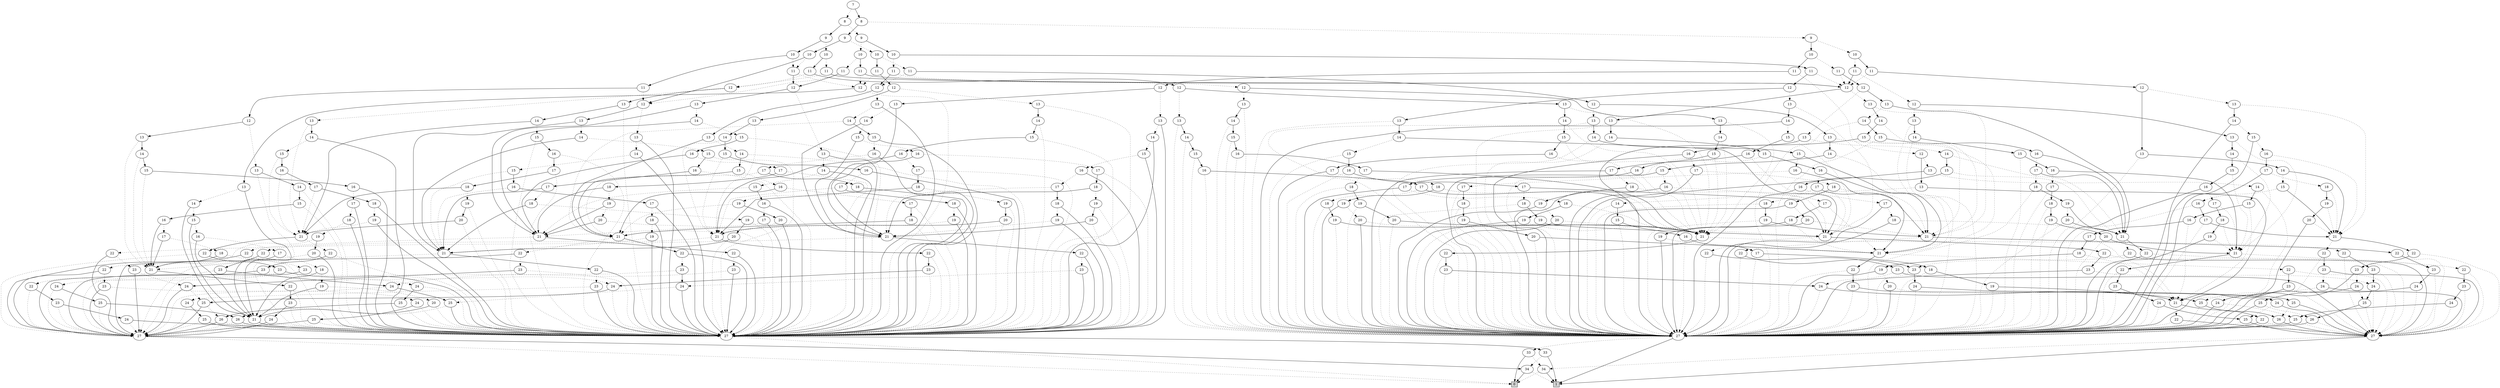digraph G {
0 [shape=box, label="0", style=filled, shape=box, height=0.3, width=0.3];
1 [shape=box, label="1", style=filled, shape=box, height=0.3, width=0.3];
62678 [label="7"];
62678 -> 62560 [style=dotted];
62678 -> 62677 [style=filled];
62560 [label="8"];
62560 -> 62539 [style=dotted];
62560 -> 62559 [style=filled];
62539 [label="9"];
62539 -> 62489 [style=dotted];
62539 -> 62538 [style=filled];
62489 [label="10"];
62489 -> 61427 [style=dotted];
62489 -> 62488 [style=filled];
61427 [label="11"];
61427 -> 61401 [style=dotted];
61427 -> 61426 [style=filled];
61401 [label="12"];
61401 -> 61392 [style=dotted];
61401 -> 61400 [style=filled];
61392 [label="13"];
61392 -> 61391 [style=dotted];
61392 -> 61375 [style=filled];
61391 [label="14"];
61391 -> 61390 [style=dotted];
61391 -> 61375 [style=filled];
61390 [label="15"];
61390 -> 61385 [style=dotted];
61390 -> 61389 [style=filled];
61385 [label="21"];
61385 -> 61380 [style=dotted];
61385 -> 61384 [style=filled];
61380 [label="22"];
61380 -> 61379 [style=dotted];
61380 -> 61376 [style=filled];
61379 [label="23"];
61379 -> 61378 [style=dotted];
61379 -> 61376 [style=filled];
61378 [label="24"];
61378 -> 61375 [style=dotted];
61378 -> 61377 [style=filled];
61375 [label="27"];
61375 -> 0 [style=dotted];
61375 -> 1198 [style=filled];
1198 [label="33"];
1198 -> 71 [style=dotted];
1198 -> 1 [style=filled];
71 [label="34"];
71 -> 1 [style=dotted];
71 -> 0 [style=filled];
61377 [label="25"];
61377 -> 61375 [style=dotted];
61377 -> 61376 [style=filled];
61376 [label="27"];
61376 -> 0 [style=dotted];
61376 -> 71 [style=filled];
61384 [label="22"];
61384 -> 61383 [style=dotted];
61384 -> 61375 [style=filled];
61383 [label="23"];
61383 -> 61382 [style=dotted];
61383 -> 61375 [style=filled];
61382 [label="24"];
61382 -> 61376 [style=dotted];
61382 -> 61381 [style=filled];
61381 [label="25"];
61381 -> 61376 [style=dotted];
61381 -> 61375 [style=filled];
61389 [label="16"];
61389 -> 61385 [style=dotted];
61389 -> 61388 [style=filled];
61388 [label="17"];
61388 -> 61387 [style=dotted];
61388 -> 61375 [style=filled];
61387 [label="18"];
61387 -> 61386 [style=dotted];
61387 -> 61375 [style=filled];
61386 [label="19"];
61386 -> 61385 [style=dotted];
61386 -> 61375 [style=filled];
61400 [label="13"];
61400 -> 61399 [style=dotted];
61400 -> 61385 [style=filled];
61399 [label="14"];
61399 -> 61398 [style=dotted];
61399 -> 61385 [style=filled];
61398 [label="15"];
61398 -> 61375 [style=dotted];
61398 -> 61397 [style=filled];
61397 [label="16"];
61397 -> 61375 [style=dotted];
61397 -> 61396 [style=filled];
61396 [label="17"];
61396 -> 61395 [style=dotted];
61396 -> 61385 [style=filled];
61395 [label="18"];
61395 -> 61394 [style=dotted];
61395 -> 61385 [style=filled];
61394 [label="19"];
61394 -> 61375 [style=dotted];
61394 -> 61393 [style=filled];
61393 [label="20"];
61393 -> 61375 [style=dotted];
61393 -> 61385 [style=filled];
61426 [label="12"];
61426 -> 61417 [style=dotted];
61426 -> 61425 [style=filled];
61417 [label="13"];
61417 -> 61416 [style=dotted];
61417 -> 61375 [style=filled];
61416 [label="14"];
61416 -> 61415 [style=dotted];
61416 -> 61375 [style=filled];
61415 [label="15"];
61415 -> 61412 [style=dotted];
61415 -> 61414 [style=filled];
61412 [label="21"];
61412 -> 61406 [style=dotted];
61412 -> 61411 [style=filled];
61406 [label="22"];
61406 -> 61405 [style=dotted];
61406 -> 61376 [style=filled];
61405 [label="23"];
61405 -> 61404 [style=dotted];
61405 -> 61376 [style=filled];
61404 [label="24"];
61404 -> 61375 [style=dotted];
61404 -> 61403 [style=filled];
61403 [label="25"];
61403 -> 61402 [style=dotted];
61403 -> 61376 [style=filled];
61402 [label="26"];
61402 -> 61375 [style=dotted];
61402 -> 61376 [style=filled];
61411 [label="22"];
61411 -> 61410 [style=dotted];
61411 -> 61375 [style=filled];
61410 [label="23"];
61410 -> 61409 [style=dotted];
61410 -> 61375 [style=filled];
61409 [label="24"];
61409 -> 61376 [style=dotted];
61409 -> 61408 [style=filled];
61408 [label="25"];
61408 -> 61407 [style=dotted];
61408 -> 61375 [style=filled];
61407 [label="26"];
61407 -> 61376 [style=dotted];
61407 -> 61375 [style=filled];
61414 [label="16"];
61414 -> 61413 [style=dotted];
61414 -> 61375 [style=filled];
61413 [label="17"];
61413 -> 61412 [style=dotted];
61413 -> 61375 [style=filled];
61425 [label="13"];
61425 -> 61424 [style=dotted];
61425 -> 61412 [style=filled];
61424 [label="14"];
61424 -> 61423 [style=dotted];
61424 -> 61412 [style=filled];
61423 [label="15"];
61423 -> 61375 [style=dotted];
61423 -> 61422 [style=filled];
61422 [label="16"];
61422 -> 61421 [style=dotted];
61422 -> 61412 [style=filled];
61421 [label="17"];
61421 -> 61375 [style=dotted];
61421 -> 61420 [style=filled];
61420 [label="18"];
61420 -> 61419 [style=dotted];
61420 -> 61412 [style=filled];
61419 [label="19"];
61419 -> 61418 [style=dotted];
61419 -> 61412 [style=filled];
61418 [label="20"];
61418 -> 61375 [style=dotted];
61418 -> 61412 [style=filled];
62488 [label="11"];
62488 -> 61437 [style=dotted];
62488 -> 62487 [style=filled];
61437 [label="12"];
61437 -> 61375 [style=dotted];
61437 -> 61436 [style=filled];
61436 [label="13"];
61436 -> 61435 [style=dotted];
61436 -> 61428 [style=filled];
61435 [label="14"];
61435 -> 61434 [style=dotted];
61435 -> 61428 [style=filled];
61434 [label="15"];
61434 -> 61433 [style=dotted];
61434 -> 61428 [style=filled];
61433 [label="16"];
61433 -> 61432 [style=dotted];
61433 -> 61428 [style=filled];
61432 [label="17"];
61432 -> 61431 [style=dotted];
61432 -> 61428 [style=filled];
61431 [label="18"];
61431 -> 61430 [style=dotted];
61431 -> 61428 [style=filled];
61430 [label="19"];
61430 -> 61429 [style=dotted];
61430 -> 61428 [style=filled];
61429 [label="20"];
61429 -> 61375 [style=dotted];
61429 -> 61428 [style=filled];
61428 [label="21"];
61428 -> 61376 [style=dotted];
61428 -> 61375 [style=filled];
62487 [label="12"];
62487 -> 62479 [style=dotted];
62487 -> 62486 [style=filled];
62479 [label="13"];
62479 -> 62471 [style=dotted];
62479 -> 62478 [style=filled];
62471 [label="21"];
62471 -> 62465 [style=dotted];
62471 -> 62470 [style=filled];
62465 [label="22"];
62465 -> 62459 [style=dotted];
62465 -> 62464 [style=filled];
62459 [label="27"];
62459 -> 1194 [style=dotted];
62459 -> 1 [style=filled];
1194 [label="33"];
1194 -> 70 [style=dotted];
1194 -> 0 [style=filled];
70 [label="34"];
70 -> 0 [style=dotted];
70 -> 1 [style=filled];
62464 [label="23"];
62464 -> 62459 [style=dotted];
62464 -> 62463 [style=filled];
62463 [label="24"];
62463 -> 62459 [style=dotted];
62463 -> 62462 [style=filled];
62462 [label="25"];
62462 -> 62461 [style=dotted];
62462 -> 62460 [style=filled];
62461 [label="26"];
62461 -> 62459 [style=dotted];
62461 -> 62460 [style=filled];
62460 [label="27"];
62460 -> 70 [style=dotted];
62460 -> 1 [style=filled];
62470 [label="22"];
62470 -> 62460 [style=dotted];
62470 -> 62469 [style=filled];
62469 [label="23"];
62469 -> 62460 [style=dotted];
62469 -> 62468 [style=filled];
62468 [label="24"];
62468 -> 62460 [style=dotted];
62468 -> 62467 [style=filled];
62467 [label="25"];
62467 -> 62466 [style=dotted];
62467 -> 62459 [style=filled];
62466 [label="26"];
62466 -> 62460 [style=dotted];
62466 -> 62459 [style=filled];
62478 [label="14"];
62478 -> 62471 [style=dotted];
62478 -> 62477 [style=filled];
62477 [label="15"];
62477 -> 62471 [style=dotted];
62477 -> 62476 [style=filled];
62476 [label="16"];
62476 -> 62475 [style=dotted];
62476 -> 62459 [style=filled];
62475 [label="17"];
62475 -> 62474 [style=dotted];
62475 -> 62459 [style=filled];
62474 [label="18"];
62474 -> 62471 [style=dotted];
62474 -> 62473 [style=filled];
62473 [label="19"];
62473 -> 62472 [style=dotted];
62473 -> 62459 [style=filled];
62472 [label="20"];
62472 -> 62471 [style=dotted];
62472 -> 62459 [style=filled];
62486 [label="13"];
62486 -> 62459 [style=dotted];
62486 -> 62485 [style=filled];
62485 [label="14"];
62485 -> 62459 [style=dotted];
62485 -> 62484 [style=filled];
62484 [label="15"];
62484 -> 62459 [style=dotted];
62484 -> 62483 [style=filled];
62483 [label="16"];
62483 -> 62482 [style=dotted];
62483 -> 62471 [style=filled];
62482 [label="17"];
62482 -> 62481 [style=dotted];
62482 -> 62471 [style=filled];
62481 [label="18"];
62481 -> 62459 [style=dotted];
62481 -> 62480 [style=filled];
62480 [label="19"];
62480 -> 62459 [style=dotted];
62480 -> 62471 [style=filled];
62538 [label="10"];
62538 -> 62515 [style=dotted];
62538 -> 62537 [style=filled];
62515 [label="11"];
62515 -> 62514 [style=dotted];
62515 -> 61519 [style=filled];
62514 [label="12"];
62514 -> 62506 [style=dotted];
62514 -> 62513 [style=filled];
62506 [label="13"];
62506 -> 62459 [style=dotted];
62506 -> 62505 [style=filled];
62505 [label="14"];
62505 -> 62459 [style=dotted];
62505 -> 62504 [style=filled];
62504 [label="15"];
62504 -> 62459 [style=dotted];
62504 -> 62503 [style=filled];
62503 [label="16"];
62503 -> 62459 [style=dotted];
62503 -> 62502 [style=filled];
62502 [label="17"];
62502 -> 62501 [style=dotted];
62502 -> 62498 [style=filled];
62501 [label="18"];
62501 -> 62459 [style=dotted];
62501 -> 62500 [style=filled];
62500 [label="19"];
62500 -> 62459 [style=dotted];
62500 -> 62499 [style=filled];
62499 [label="20"];
62499 -> 62459 [style=dotted];
62499 -> 62498 [style=filled];
62498 [label="21"];
62498 -> 62493 [style=dotted];
62498 -> 62497 [style=filled];
62493 [label="22"];
62493 -> 62460 [style=dotted];
62493 -> 62492 [style=filled];
62492 [label="23"];
62492 -> 62460 [style=dotted];
62492 -> 62491 [style=filled];
62491 [label="24"];
62491 -> 62460 [style=dotted];
62491 -> 62490 [style=filled];
62490 [label="25"];
62490 -> 62460 [style=dotted];
62490 -> 62466 [style=filled];
62497 [label="22"];
62497 -> 62459 [style=dotted];
62497 -> 62496 [style=filled];
62496 [label="23"];
62496 -> 62459 [style=dotted];
62496 -> 62495 [style=filled];
62495 [label="24"];
62495 -> 62459 [style=dotted];
62495 -> 62494 [style=filled];
62494 [label="25"];
62494 -> 62459 [style=dotted];
62494 -> 62461 [style=filled];
62513 [label="13"];
62513 -> 62498 [style=dotted];
62513 -> 62512 [style=filled];
62512 [label="14"];
62512 -> 62498 [style=dotted];
62512 -> 62511 [style=filled];
62511 [label="15"];
62511 -> 62498 [style=dotted];
62511 -> 62510 [style=filled];
62510 [label="16"];
62510 -> 62498 [style=dotted];
62510 -> 62509 [style=filled];
62509 [label="17"];
62509 -> 62508 [style=dotted];
62509 -> 62459 [style=filled];
62508 [label="18"];
62508 -> 62498 [style=dotted];
62508 -> 62507 [style=filled];
62507 [label="19"];
62507 -> 62498 [style=dotted];
62507 -> 62459 [style=filled];
61519 [label="12"];
61519 -> 61512 [style=dotted];
61519 -> 61518 [style=filled];
61512 [label="13"];
61512 -> 61511 [style=dotted];
61512 -> 61375 [style=filled];
61511 [label="14"];
61511 -> 61504 [style=dotted];
61511 -> 61510 [style=filled];
61504 [label="21"];
61504 -> 61500 [style=dotted];
61504 -> 61503 [style=filled];
61500 [label="22"];
61500 -> 61499 [style=dotted];
61500 -> 61376 [style=filled];
61499 [label="23"];
61499 -> 61375 [style=dotted];
61499 -> 61498 [style=filled];
61498 [label="24"];
61498 -> 61403 [style=dotted];
61498 -> 61376 [style=filled];
61503 [label="22"];
61503 -> 61502 [style=dotted];
61503 -> 61375 [style=filled];
61502 [label="23"];
61502 -> 61376 [style=dotted];
61502 -> 61501 [style=filled];
61501 [label="24"];
61501 -> 61408 [style=dotted];
61501 -> 61375 [style=filled];
61510 [label="15"];
61510 -> 61509 [style=dotted];
61510 -> 61375 [style=filled];
61509 [label="16"];
61509 -> 61508 [style=dotted];
61509 -> 61375 [style=filled];
61508 [label="17"];
61508 -> 61504 [style=dotted];
61508 -> 61507 [style=filled];
61507 [label="18"];
61507 -> 61506 [style=dotted];
61507 -> 61375 [style=filled];
61506 [label="19"];
61506 -> 61504 [style=dotted];
61506 -> 61505 [style=filled];
61505 [label="20"];
61505 -> 61504 [style=dotted];
61505 -> 61375 [style=filled];
61518 [label="13"];
61518 -> 61517 [style=dotted];
61518 -> 61504 [style=filled];
61517 [label="14"];
61517 -> 61375 [style=dotted];
61517 -> 61516 [style=filled];
61516 [label="15"];
61516 -> 61515 [style=dotted];
61516 -> 61504 [style=filled];
61515 [label="16"];
61515 -> 61514 [style=dotted];
61515 -> 61504 [style=filled];
61514 [label="17"];
61514 -> 61375 [style=dotted];
61514 -> 61513 [style=filled];
61513 [label="18"];
61513 -> 61375 [style=dotted];
61513 -> 61504 [style=filled];
62537 [label="11"];
62537 -> 62487 [style=dotted];
62537 -> 62536 [style=filled];
62536 [label="12"];
62536 -> 62528 [style=dotted];
62536 -> 62535 [style=filled];
62528 [label="13"];
62528 -> 62520 [style=dotted];
62528 -> 62527 [style=filled];
62520 [label="21"];
62520 -> 62517 [style=dotted];
62520 -> 62519 [style=filled];
62517 [label="22"];
62517 -> 62459 [style=dotted];
62517 -> 62516 [style=filled];
62516 [label="23"];
62516 -> 62495 [style=dotted];
62516 -> 62460 [style=filled];
62519 [label="22"];
62519 -> 62460 [style=dotted];
62519 -> 62518 [style=filled];
62518 [label="23"];
62518 -> 62491 [style=dotted];
62518 -> 62459 [style=filled];
62527 [label="14"];
62527 -> 62526 [style=dotted];
62527 -> 62459 [style=filled];
62526 [label="15"];
62526 -> 62520 [style=dotted];
62526 -> 62525 [style=filled];
62525 [label="16"];
62525 -> 62520 [style=dotted];
62525 -> 62524 [style=filled];
62524 [label="17"];
62524 -> 62523 [style=dotted];
62524 -> 62459 [style=filled];
62523 [label="18"];
62523 -> 62520 [style=dotted];
62523 -> 62522 [style=filled];
62522 [label="19"];
62522 -> 62521 [style=dotted];
62522 -> 62459 [style=filled];
62521 [label="20"];
62521 -> 62520 [style=dotted];
62521 -> 62459 [style=filled];
62535 [label="13"];
62535 -> 62459 [style=dotted];
62535 -> 62534 [style=filled];
62534 [label="14"];
62534 -> 62533 [style=dotted];
62534 -> 62520 [style=filled];
62533 [label="15"];
62533 -> 62459 [style=dotted];
62533 -> 62532 [style=filled];
62532 [label="16"];
62532 -> 62459 [style=dotted];
62532 -> 62531 [style=filled];
62531 [label="17"];
62531 -> 62530 [style=dotted];
62531 -> 62520 [style=filled];
62530 [label="18"];
62530 -> 62459 [style=dotted];
62530 -> 62529 [style=filled];
62529 [label="19"];
62529 -> 62459 [style=dotted];
62529 -> 62520 [style=filled];
62559 [label="9"];
62559 -> 62558 [style=dotted];
62559 -> 61622 [style=filled];
62558 [label="10"];
62558 -> 62540 [style=dotted];
62558 -> 62557 [style=filled];
62540 [label="11"];
62540 -> 61573 [style=dotted];
62540 -> 62487 [style=filled];
61573 [label="12"];
61573 -> 61564 [style=dotted];
61573 -> 61572 [style=filled];
61564 [label="13"];
61564 -> 61557 [style=dotted];
61564 -> 61563 [style=filled];
61557 [label="21"];
61557 -> 61552 [style=dotted];
61557 -> 61556 [style=filled];
61552 [label="22"];
61552 -> 61375 [style=dotted];
61552 -> 61551 [style=filled];
61551 [label="23"];
61551 -> 61550 [style=dotted];
61551 -> 61376 [style=filled];
61550 [label="24"];
61550 -> 61375 [style=dotted];
61550 -> 61549 [style=filled];
61549 [label="25"];
61549 -> 61375 [style=dotted];
61549 -> 61402 [style=filled];
61556 [label="22"];
61556 -> 61376 [style=dotted];
61556 -> 61555 [style=filled];
61555 [label="23"];
61555 -> 61554 [style=dotted];
61555 -> 61375 [style=filled];
61554 [label="24"];
61554 -> 61376 [style=dotted];
61554 -> 61553 [style=filled];
61553 [label="25"];
61553 -> 61376 [style=dotted];
61553 -> 61407 [style=filled];
61563 [label="14"];
61563 -> 61562 [style=dotted];
61563 -> 61375 [style=filled];
61562 [label="15"];
61562 -> 61557 [style=dotted];
61562 -> 61561 [style=filled];
61561 [label="16"];
61561 -> 61557 [style=dotted];
61561 -> 61560 [style=filled];
61560 [label="17"];
61560 -> 61557 [style=dotted];
61560 -> 61559 [style=filled];
61559 [label="18"];
61559 -> 61558 [style=dotted];
61559 -> 61375 [style=filled];
61558 [label="19"];
61558 -> 61557 [style=dotted];
61558 -> 61375 [style=filled];
61572 [label="13"];
61572 -> 61375 [style=dotted];
61572 -> 61571 [style=filled];
61571 [label="14"];
61571 -> 61570 [style=dotted];
61571 -> 61557 [style=filled];
61570 [label="15"];
61570 -> 61375 [style=dotted];
61570 -> 61569 [style=filled];
61569 [label="16"];
61569 -> 61375 [style=dotted];
61569 -> 61568 [style=filled];
61568 [label="17"];
61568 -> 61375 [style=dotted];
61568 -> 61567 [style=filled];
61567 [label="18"];
61567 -> 61566 [style=dotted];
61567 -> 61557 [style=filled];
61566 [label="19"];
61566 -> 61375 [style=dotted];
61566 -> 61565 [style=filled];
61565 [label="20"];
61565 -> 61375 [style=dotted];
61565 -> 61557 [style=filled];
62557 [label="11"];
62557 -> 61573 [style=dotted];
62557 -> 62556 [style=filled];
62556 [label="12"];
62556 -> 62547 [style=dotted];
62556 -> 62555 [style=filled];
62547 [label="13"];
62547 -> 62459 [style=dotted];
62547 -> 62546 [style=filled];
62546 [label="14"];
62546 -> 62459 [style=dotted];
62546 -> 62545 [style=filled];
62545 [label="15"];
62545 -> 62459 [style=dotted];
62545 -> 62544 [style=filled];
62544 [label="16"];
62544 -> 62459 [style=dotted];
62544 -> 62543 [style=filled];
62543 [label="17"];
62543 -> 62542 [style=dotted];
62543 -> 62498 [style=filled];
62542 [label="18"];
62542 -> 62459 [style=dotted];
62542 -> 62541 [style=filled];
62541 [label="19"];
62541 -> 62459 [style=dotted];
62541 -> 62498 [style=filled];
62555 [label="13"];
62555 -> 62498 [style=dotted];
62555 -> 62554 [style=filled];
62554 [label="14"];
62554 -> 62498 [style=dotted];
62554 -> 62553 [style=filled];
62553 [label="15"];
62553 -> 62498 [style=dotted];
62553 -> 62552 [style=filled];
62552 [label="16"];
62552 -> 62498 [style=dotted];
62552 -> 62551 [style=filled];
62551 [label="17"];
62551 -> 62550 [style=dotted];
62551 -> 62459 [style=filled];
62550 [label="18"];
62550 -> 62498 [style=dotted];
62550 -> 62549 [style=filled];
62549 [label="19"];
62549 -> 62548 [style=dotted];
62549 -> 62459 [style=filled];
62548 [label="20"];
62548 -> 62498 [style=dotted];
62548 -> 62459 [style=filled];
61622 [label="10"];
61622 -> 61598 [style=dotted];
61622 -> 61621 [style=filled];
61598 [label="11"];
61598 -> 61437 [style=dotted];
61598 -> 61426 [style=filled];
61621 [label="11"];
61621 -> 61401 [style=dotted];
61621 -> 61620 [style=filled];
61620 [label="12"];
61620 -> 61611 [style=dotted];
61620 -> 61619 [style=filled];
61611 [label="13"];
61611 -> 61375 [style=dotted];
61611 -> 61610 [style=filled];
61610 [label="14"];
61610 -> 61375 [style=dotted];
61610 -> 61609 [style=filled];
61609 [label="15"];
61609 -> 61375 [style=dotted];
61609 -> 61608 [style=filled];
61608 [label="16"];
61608 -> 61607 [style=dotted];
61608 -> 61605 [style=filled];
61607 [label="17"];
61607 -> 61606 [style=dotted];
61607 -> 61605 [style=filled];
61606 [label="18"];
61606 -> 61375 [style=dotted];
61606 -> 61605 [style=filled];
61605 [label="21"];
61605 -> 61601 [style=dotted];
61605 -> 61604 [style=filled];
61601 [label="22"];
61601 -> 61376 [style=dotted];
61601 -> 61600 [style=filled];
61600 [label="23"];
61600 -> 61376 [style=dotted];
61600 -> 61599 [style=filled];
61599 [label="24"];
61599 -> 61376 [style=dotted];
61599 -> 61375 [style=filled];
61604 [label="22"];
61604 -> 61375 [style=dotted];
61604 -> 61603 [style=filled];
61603 [label="23"];
61603 -> 61375 [style=dotted];
61603 -> 61602 [style=filled];
61602 [label="24"];
61602 -> 61375 [style=dotted];
61602 -> 61376 [style=filled];
61619 [label="13"];
61619 -> 61605 [style=dotted];
61619 -> 61618 [style=filled];
61618 [label="14"];
61618 -> 61605 [style=dotted];
61618 -> 61617 [style=filled];
61617 [label="15"];
61617 -> 61605 [style=dotted];
61617 -> 61616 [style=filled];
61616 [label="16"];
61616 -> 61615 [style=dotted];
61616 -> 61375 [style=filled];
61615 [label="17"];
61615 -> 61614 [style=dotted];
61615 -> 61375 [style=filled];
61614 [label="18"];
61614 -> 61613 [style=dotted];
61614 -> 61375 [style=filled];
61613 [label="19"];
61613 -> 61605 [style=dotted];
61613 -> 61612 [style=filled];
61612 [label="20"];
61612 -> 61605 [style=dotted];
61612 -> 61375 [style=filled];
62677 [label="8"];
62677 -> 62650 [style=dotted];
62677 -> 62676 [style=filled];
62650 [label="9"];
62650 -> 62609 [style=dotted];
62650 -> 62649 [style=filled];
62609 [label="10"];
62609 -> 62586 [style=dotted];
62609 -> 62608 [style=filled];
62586 [label="11"];
62586 -> 62585 [style=dotted];
62586 -> 62487 [style=filled];
62585 [label="12"];
62585 -> 62577 [style=dotted];
62585 -> 62584 [style=filled];
62577 [label="13"];
62577 -> 62459 [style=dotted];
62577 -> 62576 [style=filled];
62576 [label="14"];
62576 -> 62459 [style=dotted];
62576 -> 62575 [style=filled];
62575 [label="15"];
62575 -> 62459 [style=dotted];
62575 -> 62574 [style=filled];
62574 [label="16"];
62574 -> 62573 [style=dotted];
62574 -> 62569 [style=filled];
62573 [label="17"];
62573 -> 62459 [style=dotted];
62573 -> 62572 [style=filled];
62572 [label="18"];
62572 -> 62459 [style=dotted];
62572 -> 62571 [style=filled];
62571 [label="19"];
62571 -> 62459 [style=dotted];
62571 -> 62570 [style=filled];
62570 [label="20"];
62570 -> 62459 [style=dotted];
62570 -> 62569 [style=filled];
62569 [label="21"];
62569 -> 62564 [style=dotted];
62569 -> 62568 [style=filled];
62564 [label="22"];
62564 -> 62460 [style=dotted];
62564 -> 62563 [style=filled];
62563 [label="23"];
62563 -> 62460 [style=dotted];
62563 -> 62562 [style=filled];
62562 [label="24"];
62562 -> 62460 [style=dotted];
62562 -> 62561 [style=filled];
62561 [label="25"];
62561 -> 62460 [style=dotted];
62561 -> 62459 [style=filled];
62568 [label="22"];
62568 -> 62459 [style=dotted];
62568 -> 62567 [style=filled];
62567 [label="23"];
62567 -> 62459 [style=dotted];
62567 -> 62566 [style=filled];
62566 [label="24"];
62566 -> 62459 [style=dotted];
62566 -> 62565 [style=filled];
62565 [label="25"];
62565 -> 62459 [style=dotted];
62565 -> 62460 [style=filled];
62584 [label="13"];
62584 -> 62569 [style=dotted];
62584 -> 62583 [style=filled];
62583 [label="14"];
62583 -> 62569 [style=dotted];
62583 -> 62582 [style=filled];
62582 [label="15"];
62582 -> 62569 [style=dotted];
62582 -> 62581 [style=filled];
62581 [label="16"];
62581 -> 62580 [style=dotted];
62581 -> 62459 [style=filled];
62580 [label="17"];
62580 -> 62569 [style=dotted];
62580 -> 62579 [style=filled];
62579 [label="18"];
62579 -> 62569 [style=dotted];
62579 -> 62578 [style=filled];
62578 [label="19"];
62578 -> 62569 [style=dotted];
62578 -> 62459 [style=filled];
62608 [label="11"];
62608 -> 62487 [style=dotted];
62608 -> 62607 [style=filled];
62607 [label="12"];
62607 -> 62601 [style=dotted];
62607 -> 62606 [style=filled];
62601 [label="13"];
62601 -> 62593 [style=dotted];
62601 -> 62600 [style=filled];
62593 [label="21"];
62593 -> 62589 [style=dotted];
62593 -> 62592 [style=filled];
62589 [label="22"];
62589 -> 62459 [style=dotted];
62589 -> 62588 [style=filled];
62588 [label="23"];
62588 -> 62587 [style=dotted];
62588 -> 62460 [style=filled];
62587 [label="24"];
62587 -> 62494 [style=dotted];
62587 -> 62460 [style=filled];
62592 [label="22"];
62592 -> 62460 [style=dotted];
62592 -> 62591 [style=filled];
62591 [label="23"];
62591 -> 62590 [style=dotted];
62591 -> 62459 [style=filled];
62590 [label="24"];
62590 -> 62490 [style=dotted];
62590 -> 62459 [style=filled];
62600 [label="14"];
62600 -> 62599 [style=dotted];
62600 -> 62459 [style=filled];
62599 [label="15"];
62599 -> 62598 [style=dotted];
62599 -> 62459 [style=filled];
62598 [label="16"];
62598 -> 62593 [style=dotted];
62598 -> 62597 [style=filled];
62597 [label="17"];
62597 -> 62596 [style=dotted];
62597 -> 62459 [style=filled];
62596 [label="18"];
62596 -> 62593 [style=dotted];
62596 -> 62595 [style=filled];
62595 [label="19"];
62595 -> 62593 [style=dotted];
62595 -> 62594 [style=filled];
62594 [label="20"];
62594 -> 62593 [style=dotted];
62594 -> 62459 [style=filled];
62606 [label="13"];
62606 -> 62459 [style=dotted];
62606 -> 62605 [style=filled];
62605 [label="14"];
62605 -> 62604 [style=dotted];
62605 -> 62593 [style=filled];
62604 [label="15"];
62604 -> 62603 [style=dotted];
62604 -> 62593 [style=filled];
62603 [label="16"];
62603 -> 62459 [style=dotted];
62603 -> 62602 [style=filled];
62602 [label="17"];
62602 -> 62459 [style=dotted];
62602 -> 62593 [style=filled];
62649 [label="10"];
62649 -> 62628 [style=dotted];
62649 -> 62648 [style=filled];
62628 [label="11"];
62628 -> 62487 [style=dotted];
62628 -> 62627 [style=filled];
62627 [label="12"];
62627 -> 62618 [style=dotted];
62627 -> 62626 [style=filled];
62618 [label="13"];
62618 -> 62617 [style=dotted];
62618 -> 62459 [style=filled];
62617 [label="14"];
62617 -> 62612 [style=dotted];
62617 -> 62616 [style=filled];
62612 [label="21"];
62612 -> 62610 [style=dotted];
62612 -> 62611 [style=filled];
62610 [label="22"];
62610 -> 62464 [style=dotted];
62610 -> 62460 [style=filled];
62611 [label="22"];
62611 -> 62469 [style=dotted];
62611 -> 62459 [style=filled];
62616 [label="15"];
62616 -> 62612 [style=dotted];
62616 -> 62615 [style=filled];
62615 [label="16"];
62615 -> 62614 [style=dotted];
62615 -> 62459 [style=filled];
62614 [label="17"];
62614 -> 62613 [style=dotted];
62614 -> 62459 [style=filled];
62613 [label="18"];
62613 -> 62612 [style=dotted];
62613 -> 62459 [style=filled];
62626 [label="13"];
62626 -> 62625 [style=dotted];
62626 -> 62612 [style=filled];
62625 [label="14"];
62625 -> 62459 [style=dotted];
62625 -> 62624 [style=filled];
62624 [label="15"];
62624 -> 62459 [style=dotted];
62624 -> 62623 [style=filled];
62623 [label="16"];
62623 -> 62622 [style=dotted];
62623 -> 62612 [style=filled];
62622 [label="17"];
62622 -> 62621 [style=dotted];
62622 -> 62612 [style=filled];
62621 [label="18"];
62621 -> 62459 [style=dotted];
62621 -> 62620 [style=filled];
62620 [label="19"];
62620 -> 62619 [style=dotted];
62620 -> 62612 [style=filled];
62619 [label="20"];
62619 -> 62459 [style=dotted];
62619 -> 62612 [style=filled];
62648 [label="11"];
62648 -> 62647 [style=dotted];
62648 -> 61752 [style=filled];
62647 [label="12"];
62647 -> 62639 [style=dotted];
62647 -> 62646 [style=filled];
62639 [label="13"];
62639 -> 62638 [style=dotted];
62639 -> 62459 [style=filled];
62638 [label="14"];
62638 -> 62631 [style=dotted];
62638 -> 62637 [style=filled];
62631 [label="21"];
62631 -> 62629 [style=dotted];
62631 -> 62630 [style=filled];
62629 [label="22"];
62629 -> 62459 [style=dotted];
62629 -> 62460 [style=filled];
62630 [label="22"];
62630 -> 62460 [style=dotted];
62630 -> 62459 [style=filled];
62637 [label="15"];
62637 -> 62631 [style=dotted];
62637 -> 62636 [style=filled];
62636 [label="16"];
62636 -> 62631 [style=dotted];
62636 -> 62635 [style=filled];
62635 [label="17"];
62635 -> 62631 [style=dotted];
62635 -> 62634 [style=filled];
62634 [label="18"];
62634 -> 62631 [style=dotted];
62634 -> 62633 [style=filled];
62633 [label="19"];
62633 -> 62632 [style=dotted];
62633 -> 62459 [style=filled];
62632 [label="20"];
62632 -> 62631 [style=dotted];
62632 -> 62459 [style=filled];
62646 [label="13"];
62646 -> 62645 [style=dotted];
62646 -> 62631 [style=filled];
62645 [label="14"];
62645 -> 62459 [style=dotted];
62645 -> 62644 [style=filled];
62644 [label="15"];
62644 -> 62459 [style=dotted];
62644 -> 62643 [style=filled];
62643 [label="16"];
62643 -> 62459 [style=dotted];
62643 -> 62642 [style=filled];
62642 [label="17"];
62642 -> 62459 [style=dotted];
62642 -> 62641 [style=filled];
62641 [label="18"];
62641 -> 62459 [style=dotted];
62641 -> 62640 [style=filled];
62640 [label="19"];
62640 -> 62459 [style=dotted];
62640 -> 62631 [style=filled];
61752 [label="12"];
61752 -> 61743 [style=dotted];
61752 -> 61751 [style=filled];
61743 [label="13"];
61743 -> 61742 [style=dotted];
61743 -> 61375 [style=filled];
61742 [label="14"];
61742 -> 61741 [style=dotted];
61742 -> 61375 [style=filled];
61741 [label="15"];
61741 -> 61740 [style=dotted];
61741 -> 61375 [style=filled];
61740 [label="16"];
61740 -> 61739 [style=dotted];
61740 -> 61375 [style=filled];
61739 [label="17"];
61739 -> 61736 [style=dotted];
61739 -> 61738 [style=filled];
61736 [label="21"];
61736 -> 61733 [style=dotted];
61736 -> 61735 [style=filled];
61733 [label="22"];
61733 -> 61732 [style=dotted];
61733 -> 61376 [style=filled];
61732 [label="23"];
61732 -> 61498 [style=dotted];
61732 -> 61376 [style=filled];
61735 [label="22"];
61735 -> 61734 [style=dotted];
61735 -> 61375 [style=filled];
61734 [label="23"];
61734 -> 61501 [style=dotted];
61734 -> 61375 [style=filled];
61738 [label="18"];
61738 -> 61737 [style=dotted];
61738 -> 61375 [style=filled];
61737 [label="19"];
61737 -> 61736 [style=dotted];
61737 -> 61375 [style=filled];
61751 [label="13"];
61751 -> 61750 [style=dotted];
61751 -> 61736 [style=filled];
61750 [label="14"];
61750 -> 61749 [style=dotted];
61750 -> 61736 [style=filled];
61749 [label="15"];
61749 -> 61748 [style=dotted];
61749 -> 61736 [style=filled];
61748 [label="16"];
61748 -> 61747 [style=dotted];
61748 -> 61736 [style=filled];
61747 [label="17"];
61747 -> 61375 [style=dotted];
61747 -> 61746 [style=filled];
61746 [label="18"];
61746 -> 61745 [style=dotted];
61746 -> 61736 [style=filled];
61745 [label="19"];
61745 -> 61375 [style=dotted];
61745 -> 61744 [style=filled];
61744 [label="20"];
61744 -> 61375 [style=dotted];
61744 -> 61736 [style=filled];
62676 [label="9"];
62676 -> 62675 [style=dotted];
62676 -> 61803 [style=filled];
62675 [label="10"];
62675 -> 62674 [style=dotted];
62675 -> 61801 [style=filled];
62674 [label="11"];
62674 -> 61519 [style=dotted];
62674 -> 62673 [style=filled];
62673 [label="12"];
62673 -> 62665 [style=dotted];
62673 -> 62672 [style=filled];
62665 [label="13"];
62665 -> 62459 [style=dotted];
62665 -> 62664 [style=filled];
62664 [label="14"];
62664 -> 62459 [style=dotted];
62664 -> 62663 [style=filled];
62663 [label="15"];
62663 -> 62662 [style=dotted];
62663 -> 62657 [style=filled];
62662 [label="16"];
62662 -> 62661 [style=dotted];
62662 -> 62657 [style=filled];
62661 [label="17"];
62661 -> 62459 [style=dotted];
62661 -> 62660 [style=filled];
62660 [label="18"];
62660 -> 62459 [style=dotted];
62660 -> 62659 [style=filled];
62659 [label="19"];
62659 -> 62459 [style=dotted];
62659 -> 62658 [style=filled];
62658 [label="20"];
62658 -> 62459 [style=dotted];
62658 -> 62657 [style=filled];
62657 [label="21"];
62657 -> 62653 [style=dotted];
62657 -> 62656 [style=filled];
62653 [label="22"];
62653 -> 62460 [style=dotted];
62653 -> 62652 [style=filled];
62652 [label="23"];
62652 -> 62460 [style=dotted];
62652 -> 62651 [style=filled];
62651 [label="24"];
62651 -> 62561 [style=dotted];
62651 -> 62459 [style=filled];
62656 [label="22"];
62656 -> 62459 [style=dotted];
62656 -> 62655 [style=filled];
62655 [label="23"];
62655 -> 62459 [style=dotted];
62655 -> 62654 [style=filled];
62654 [label="24"];
62654 -> 62565 [style=dotted];
62654 -> 62460 [style=filled];
62672 [label="13"];
62672 -> 62657 [style=dotted];
62672 -> 62671 [style=filled];
62671 [label="14"];
62671 -> 62657 [style=dotted];
62671 -> 62670 [style=filled];
62670 [label="15"];
62670 -> 62669 [style=dotted];
62670 -> 62459 [style=filled];
62669 [label="16"];
62669 -> 62668 [style=dotted];
62669 -> 62459 [style=filled];
62668 [label="17"];
62668 -> 62657 [style=dotted];
62668 -> 62667 [style=filled];
62667 [label="18"];
62667 -> 62657 [style=dotted];
62667 -> 62666 [style=filled];
62666 [label="19"];
62666 -> 62657 [style=dotted];
62666 -> 62459 [style=filled];
61801 [label="11"];
61801 -> 61437 [style=dotted];
61801 -> 61800 [style=filled];
61800 [label="12"];
61800 -> 61792 [style=dotted];
61800 -> 61799 [style=filled];
61792 [label="13"];
61792 -> 61375 [style=dotted];
61792 -> 61791 [style=filled];
61791 [label="14"];
61791 -> 61375 [style=dotted];
61791 -> 61790 [style=filled];
61790 [label="15"];
61790 -> 61375 [style=dotted];
61790 -> 61789 [style=filled];
61789 [label="16"];
61789 -> 61788 [style=dotted];
61789 -> 61784 [style=filled];
61788 [label="17"];
61788 -> 61375 [style=dotted];
61788 -> 61787 [style=filled];
61787 [label="18"];
61787 -> 61786 [style=dotted];
61787 -> 61784 [style=filled];
61786 [label="19"];
61786 -> 61375 [style=dotted];
61786 -> 61785 [style=filled];
61785 [label="20"];
61785 -> 61375 [style=dotted];
61785 -> 61784 [style=filled];
61784 [label="21"];
61784 -> 61781 [style=dotted];
61784 -> 61783 [style=filled];
61781 [label="22"];
61781 -> 61376 [style=dotted];
61781 -> 61780 [style=filled];
61780 [label="23"];
61780 -> 61376 [style=dotted];
61780 -> 61409 [style=filled];
61783 [label="22"];
61783 -> 61375 [style=dotted];
61783 -> 61782 [style=filled];
61782 [label="23"];
61782 -> 61375 [style=dotted];
61782 -> 61404 [style=filled];
61799 [label="13"];
61799 -> 61784 [style=dotted];
61799 -> 61798 [style=filled];
61798 [label="14"];
61798 -> 61784 [style=dotted];
61798 -> 61797 [style=filled];
61797 [label="15"];
61797 -> 61784 [style=dotted];
61797 -> 61796 [style=filled];
61796 [label="16"];
61796 -> 61795 [style=dotted];
61796 -> 61375 [style=filled];
61795 [label="17"];
61795 -> 61784 [style=dotted];
61795 -> 61794 [style=filled];
61794 [label="18"];
61794 -> 61793 [style=dotted];
61794 -> 61375 [style=filled];
61793 [label="19"];
61793 -> 61784 [style=dotted];
61793 -> 61375 [style=filled];
61803 [label="10"];
61803 -> 61598 [style=dotted];
61803 -> 61401 [style=filled];
}

